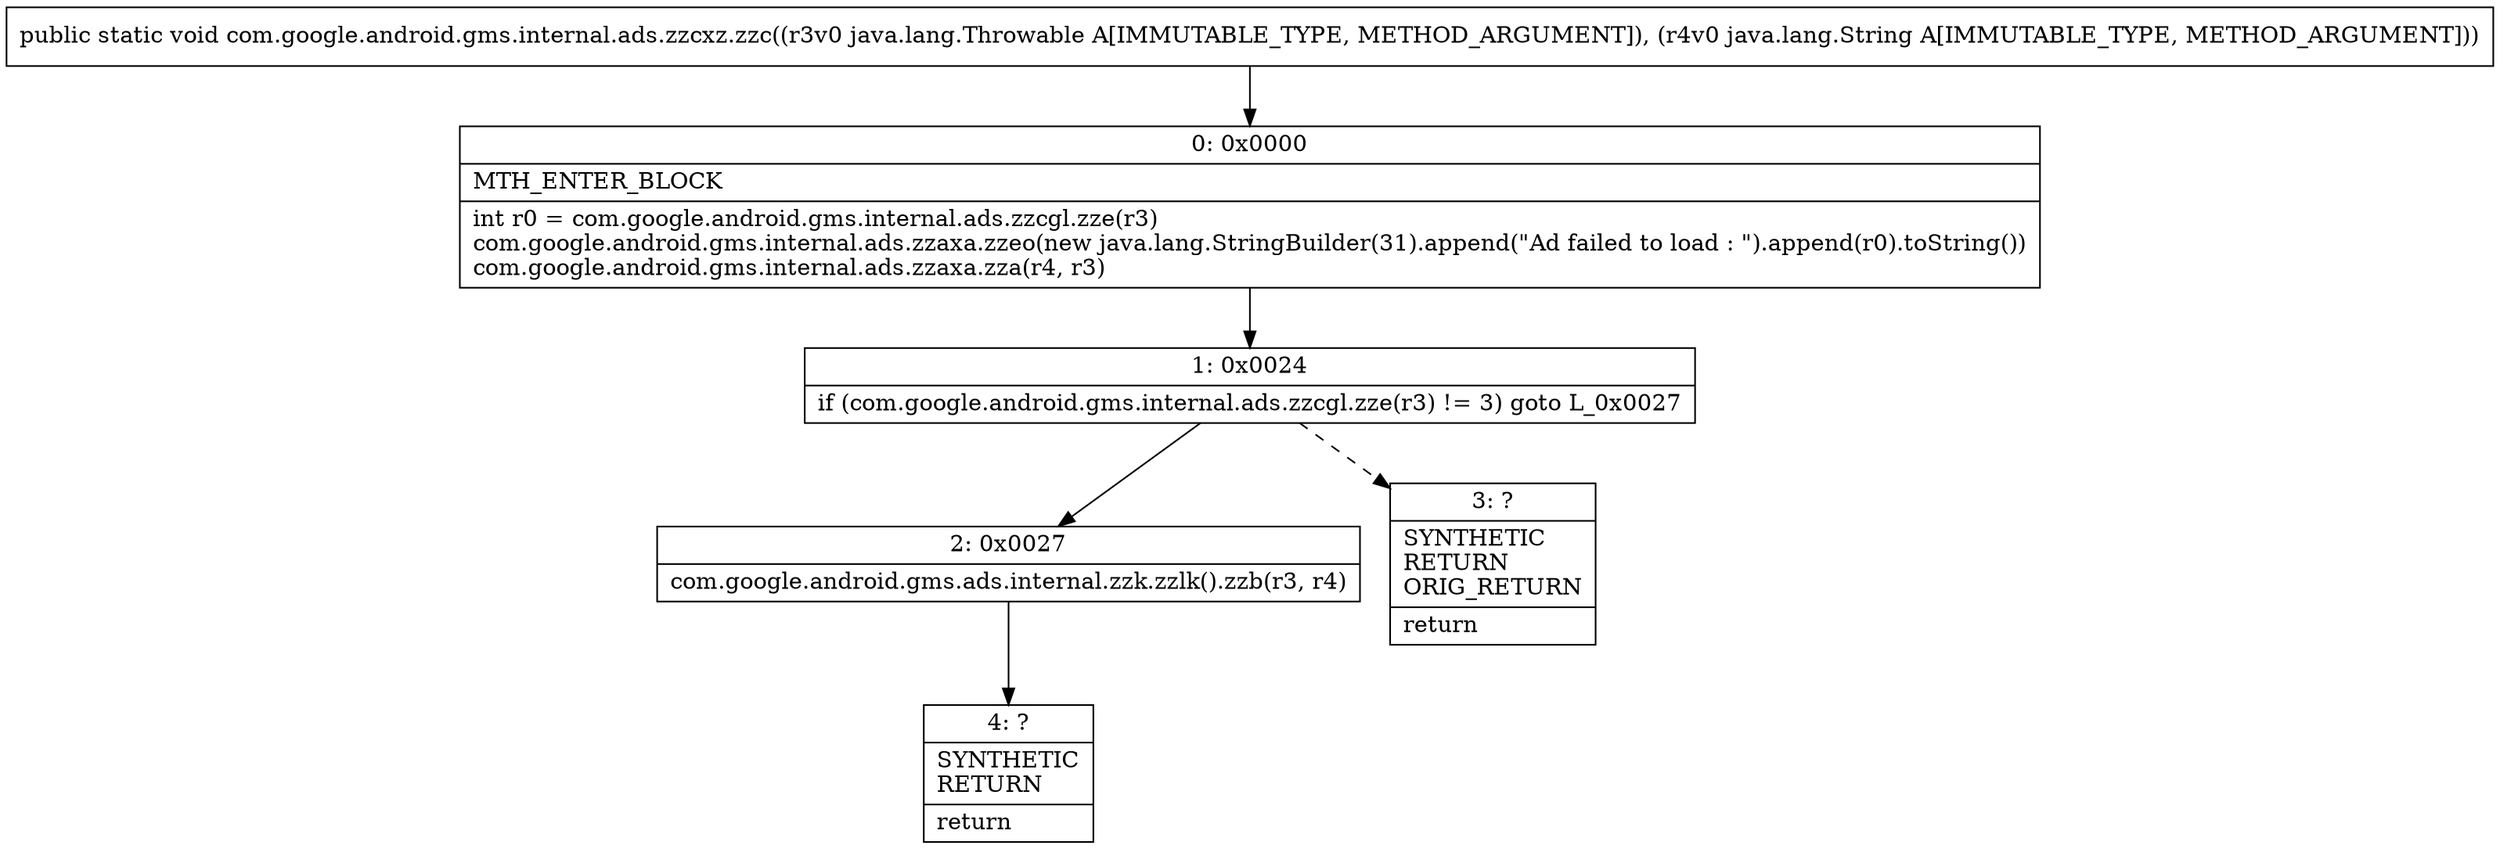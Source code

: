 digraph "CFG forcom.google.android.gms.internal.ads.zzcxz.zzc(Ljava\/lang\/Throwable;Ljava\/lang\/String;)V" {
Node_0 [shape=record,label="{0\:\ 0x0000|MTH_ENTER_BLOCK\l|int r0 = com.google.android.gms.internal.ads.zzcgl.zze(r3)\lcom.google.android.gms.internal.ads.zzaxa.zzeo(new java.lang.StringBuilder(31).append(\"Ad failed to load : \").append(r0).toString())\lcom.google.android.gms.internal.ads.zzaxa.zza(r4, r3)\l}"];
Node_1 [shape=record,label="{1\:\ 0x0024|if (com.google.android.gms.internal.ads.zzcgl.zze(r3) != 3) goto L_0x0027\l}"];
Node_2 [shape=record,label="{2\:\ 0x0027|com.google.android.gms.ads.internal.zzk.zzlk().zzb(r3, r4)\l}"];
Node_3 [shape=record,label="{3\:\ ?|SYNTHETIC\lRETURN\lORIG_RETURN\l|return\l}"];
Node_4 [shape=record,label="{4\:\ ?|SYNTHETIC\lRETURN\l|return\l}"];
MethodNode[shape=record,label="{public static void com.google.android.gms.internal.ads.zzcxz.zzc((r3v0 java.lang.Throwable A[IMMUTABLE_TYPE, METHOD_ARGUMENT]), (r4v0 java.lang.String A[IMMUTABLE_TYPE, METHOD_ARGUMENT])) }"];
MethodNode -> Node_0;
Node_0 -> Node_1;
Node_1 -> Node_2;
Node_1 -> Node_3[style=dashed];
Node_2 -> Node_4;
}

